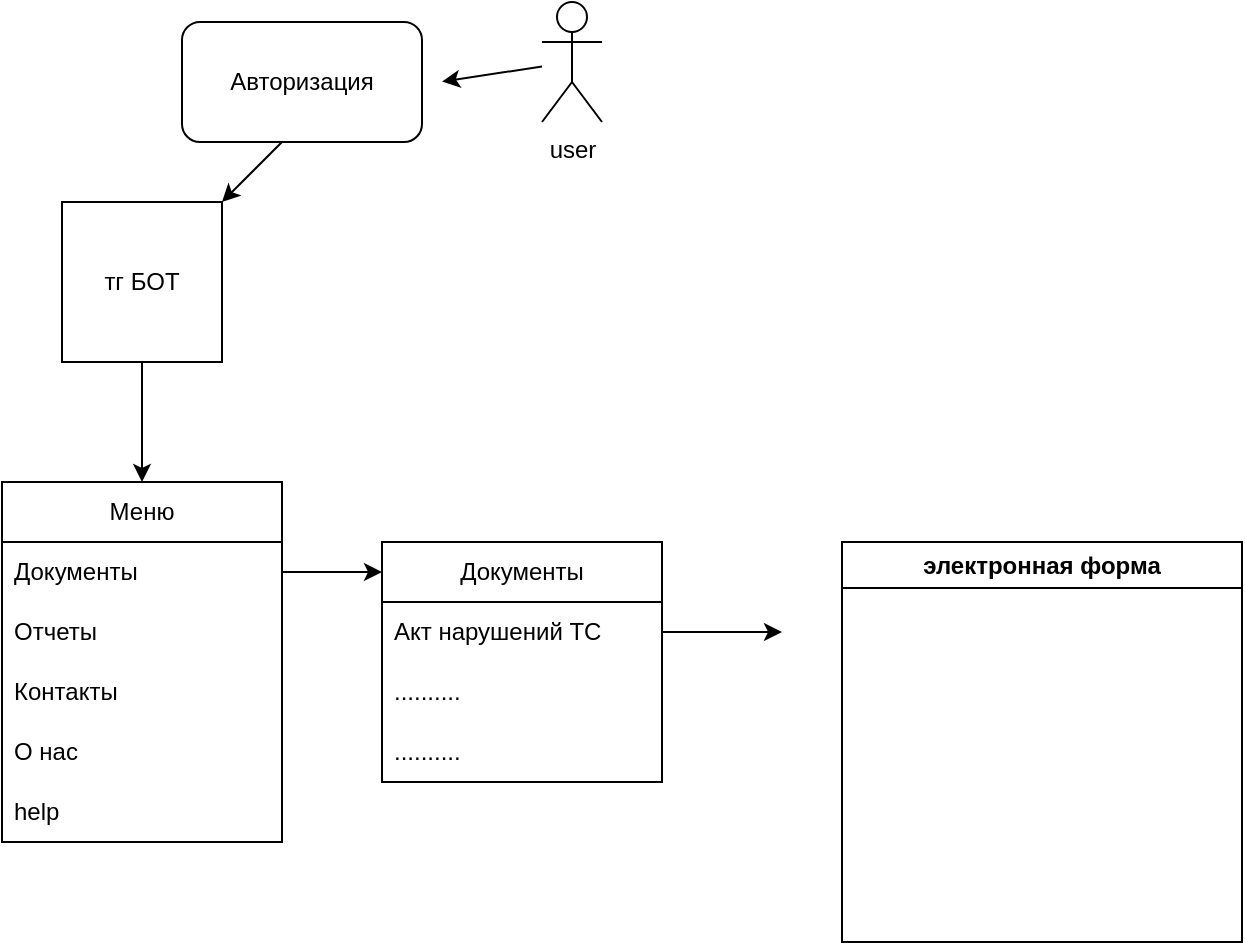 <mxfile version="22.0.4" type="device">
  <diagram name="Страница — 1" id="JRn5RRrQCwkorcgTrwdz">
    <mxGraphModel dx="1195" dy="632" grid="1" gridSize="10" guides="1" tooltips="1" connect="1" arrows="1" fold="1" page="1" pageScale="1" pageWidth="827" pageHeight="1169" math="0" shadow="0">
      <root>
        <mxCell id="0" />
        <mxCell id="1" parent="0" />
        <mxCell id="P4hNTbsN7LTjJOSAzak4-1" value="user" style="shape=umlActor;verticalLabelPosition=bottom;verticalAlign=top;html=1;outlineConnect=0;" vertex="1" parent="1">
          <mxGeometry x="330" y="10" width="30" height="60" as="geometry" />
        </mxCell>
        <mxCell id="P4hNTbsN7LTjJOSAzak4-2" value="" style="endArrow=classic;html=1;rounded=0;exitX=0.5;exitY=1;exitDx=0;exitDy=0;" edge="1" parent="1" source="P4hNTbsN7LTjJOSAzak4-21">
          <mxGeometry width="50" height="50" relative="1" as="geometry">
            <mxPoint x="130" y="200" as="sourcePoint" />
            <mxPoint x="130" y="250" as="targetPoint" />
          </mxGeometry>
        </mxCell>
        <mxCell id="P4hNTbsN7LTjJOSAzak4-21" value="тг БОТ" style="whiteSpace=wrap;html=1;aspect=fixed;" vertex="1" parent="1">
          <mxGeometry x="90" y="110" width="80" height="80" as="geometry" />
        </mxCell>
        <mxCell id="P4hNTbsN7LTjJOSAzak4-22" value="" style="endArrow=classic;html=1;rounded=0;" edge="1" parent="1">
          <mxGeometry width="50" height="50" relative="1" as="geometry">
            <mxPoint x="200" y="80" as="sourcePoint" />
            <mxPoint x="170" y="110" as="targetPoint" />
          </mxGeometry>
        </mxCell>
        <mxCell id="P4hNTbsN7LTjJOSAzak4-23" value="Меню" style="swimlane;fontStyle=0;childLayout=stackLayout;horizontal=1;startSize=30;horizontalStack=0;resizeParent=1;resizeParentMax=0;resizeLast=0;collapsible=1;marginBottom=0;whiteSpace=wrap;html=1;" vertex="1" parent="1">
          <mxGeometry x="60" y="250" width="140" height="180" as="geometry" />
        </mxCell>
        <mxCell id="P4hNTbsN7LTjJOSAzak4-31" style="edgeStyle=orthogonalEdgeStyle;rounded=0;orthogonalLoop=1;jettySize=auto;html=1;exitX=1;exitY=0.5;exitDx=0;exitDy=0;" edge="1" parent="P4hNTbsN7LTjJOSAzak4-23" source="P4hNTbsN7LTjJOSAzak4-24">
          <mxGeometry relative="1" as="geometry">
            <mxPoint x="190" y="45" as="targetPoint" />
          </mxGeometry>
        </mxCell>
        <mxCell id="P4hNTbsN7LTjJOSAzak4-24" value="Документы" style="text;strokeColor=none;fillColor=none;align=left;verticalAlign=middle;spacingLeft=4;spacingRight=4;overflow=hidden;points=[[0,0.5],[1,0.5]];portConstraint=eastwest;rotatable=0;whiteSpace=wrap;html=1;" vertex="1" parent="P4hNTbsN7LTjJOSAzak4-23">
          <mxGeometry y="30" width="140" height="30" as="geometry" />
        </mxCell>
        <mxCell id="P4hNTbsN7LTjJOSAzak4-28" value="Отчеты" style="text;strokeColor=none;fillColor=none;align=left;verticalAlign=middle;spacingLeft=4;spacingRight=4;overflow=hidden;points=[[0,0.5],[1,0.5]];portConstraint=eastwest;rotatable=0;whiteSpace=wrap;html=1;" vertex="1" parent="P4hNTbsN7LTjJOSAzak4-23">
          <mxGeometry y="60" width="140" height="30" as="geometry" />
        </mxCell>
        <mxCell id="P4hNTbsN7LTjJOSAzak4-25" value="Контакты" style="text;strokeColor=none;fillColor=none;align=left;verticalAlign=middle;spacingLeft=4;spacingRight=4;overflow=hidden;points=[[0,0.5],[1,0.5]];portConstraint=eastwest;rotatable=0;whiteSpace=wrap;html=1;" vertex="1" parent="P4hNTbsN7LTjJOSAzak4-23">
          <mxGeometry y="90" width="140" height="30" as="geometry" />
        </mxCell>
        <mxCell id="P4hNTbsN7LTjJOSAzak4-27" value="О нас" style="text;strokeColor=none;fillColor=none;align=left;verticalAlign=middle;spacingLeft=4;spacingRight=4;overflow=hidden;points=[[0,0.5],[1,0.5]];portConstraint=eastwest;rotatable=0;whiteSpace=wrap;html=1;" vertex="1" parent="P4hNTbsN7LTjJOSAzak4-23">
          <mxGeometry y="120" width="140" height="30" as="geometry" />
        </mxCell>
        <mxCell id="P4hNTbsN7LTjJOSAzak4-26" value="help" style="text;strokeColor=none;fillColor=none;align=left;verticalAlign=middle;spacingLeft=4;spacingRight=4;overflow=hidden;points=[[0,0.5],[1,0.5]];portConstraint=eastwest;rotatable=0;whiteSpace=wrap;html=1;" vertex="1" parent="P4hNTbsN7LTjJOSAzak4-23">
          <mxGeometry y="150" width="140" height="30" as="geometry" />
        </mxCell>
        <mxCell id="P4hNTbsN7LTjJOSAzak4-32" value="Документы" style="swimlane;fontStyle=0;childLayout=stackLayout;horizontal=1;startSize=30;horizontalStack=0;resizeParent=1;resizeParentMax=0;resizeLast=0;collapsible=1;marginBottom=0;whiteSpace=wrap;html=1;" vertex="1" parent="1">
          <mxGeometry x="250" y="280" width="140" height="120" as="geometry" />
        </mxCell>
        <mxCell id="P4hNTbsN7LTjJOSAzak4-50" style="edgeStyle=orthogonalEdgeStyle;rounded=0;orthogonalLoop=1;jettySize=auto;html=1;exitX=1;exitY=0.5;exitDx=0;exitDy=0;" edge="1" parent="P4hNTbsN7LTjJOSAzak4-32" source="P4hNTbsN7LTjJOSAzak4-33">
          <mxGeometry relative="1" as="geometry">
            <mxPoint x="200" y="45" as="targetPoint" />
          </mxGeometry>
        </mxCell>
        <mxCell id="P4hNTbsN7LTjJOSAzak4-33" value="Акт нарушений ТС" style="text;strokeColor=none;fillColor=none;align=left;verticalAlign=middle;spacingLeft=4;spacingRight=4;overflow=hidden;points=[[0,0.5],[1,0.5]];portConstraint=eastwest;rotatable=0;whiteSpace=wrap;html=1;" vertex="1" parent="P4hNTbsN7LTjJOSAzak4-32">
          <mxGeometry y="30" width="140" height="30" as="geometry" />
        </mxCell>
        <mxCell id="P4hNTbsN7LTjJOSAzak4-34" value=".........." style="text;strokeColor=none;fillColor=none;align=left;verticalAlign=middle;spacingLeft=4;spacingRight=4;overflow=hidden;points=[[0,0.5],[1,0.5]];portConstraint=eastwest;rotatable=0;whiteSpace=wrap;html=1;" vertex="1" parent="P4hNTbsN7LTjJOSAzak4-32">
          <mxGeometry y="60" width="140" height="30" as="geometry" />
        </mxCell>
        <mxCell id="P4hNTbsN7LTjJOSAzak4-35" value=".........." style="text;strokeColor=none;fillColor=none;align=left;verticalAlign=middle;spacingLeft=4;spacingRight=4;overflow=hidden;points=[[0,0.5],[1,0.5]];portConstraint=eastwest;rotatable=0;whiteSpace=wrap;html=1;" vertex="1" parent="P4hNTbsN7LTjJOSAzak4-32">
          <mxGeometry y="90" width="140" height="30" as="geometry" />
        </mxCell>
        <mxCell id="P4hNTbsN7LTjJOSAzak4-56" value="Авторизация" style="rounded=1;whiteSpace=wrap;html=1;" vertex="1" parent="1">
          <mxGeometry x="150" y="20" width="120" height="60" as="geometry" />
        </mxCell>
        <mxCell id="P4hNTbsN7LTjJOSAzak4-58" value="" style="endArrow=classic;html=1;rounded=0;" edge="1" parent="1" source="P4hNTbsN7LTjJOSAzak4-1">
          <mxGeometry width="50" height="50" relative="1" as="geometry">
            <mxPoint x="320" y="49.8" as="sourcePoint" />
            <mxPoint x="280" y="49.8" as="targetPoint" />
          </mxGeometry>
        </mxCell>
        <mxCell id="P4hNTbsN7LTjJOSAzak4-59" value="электронная форма" style="swimlane;whiteSpace=wrap;html=1;" vertex="1" parent="1">
          <mxGeometry x="480" y="280" width="200" height="200" as="geometry" />
        </mxCell>
      </root>
    </mxGraphModel>
  </diagram>
</mxfile>
